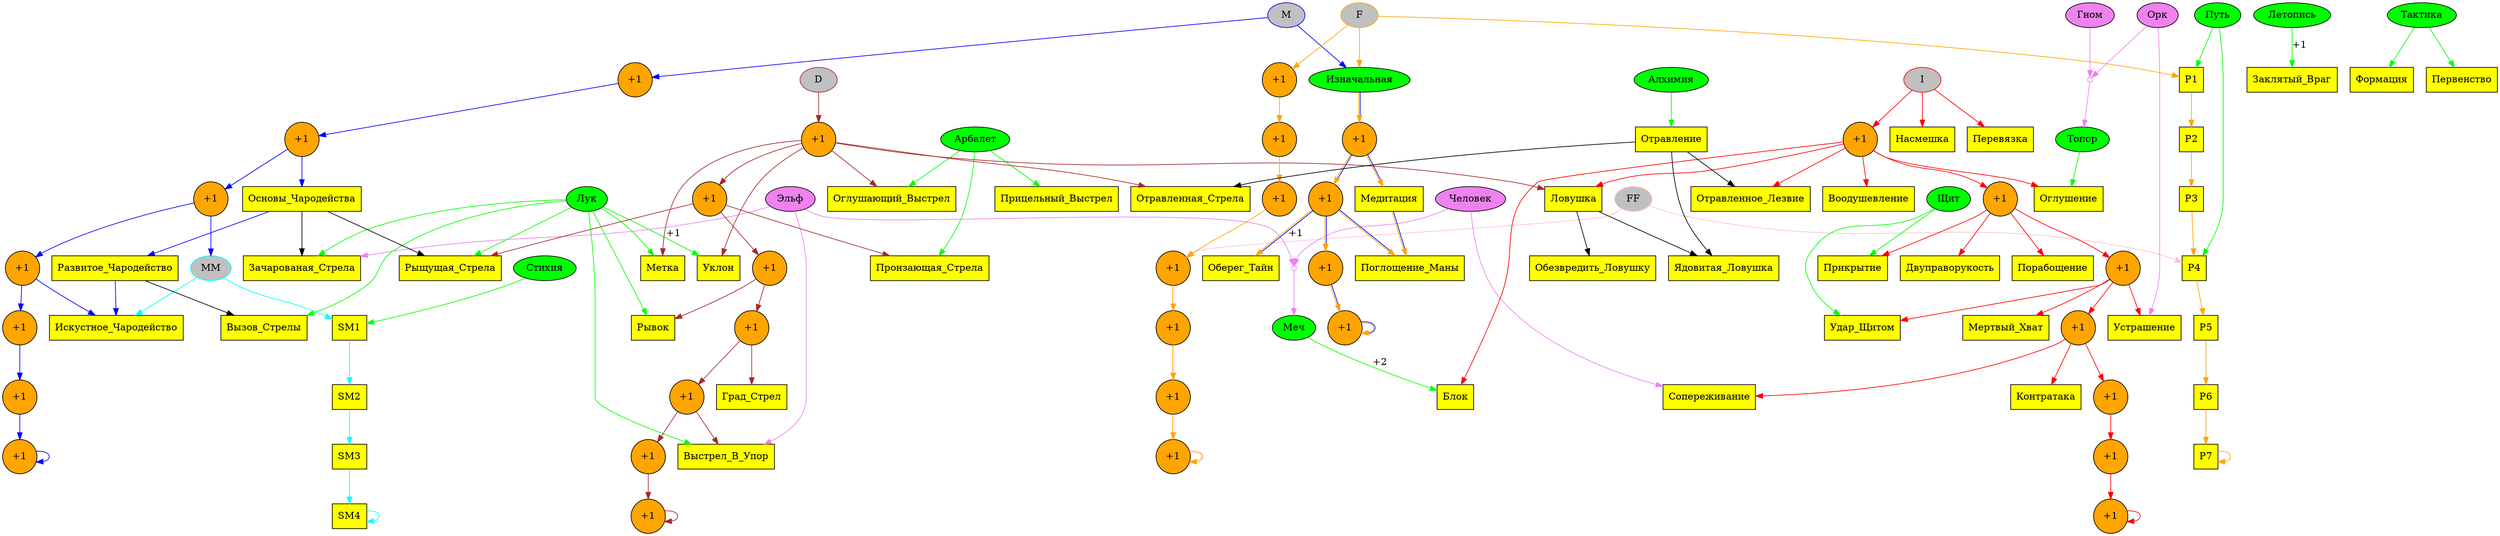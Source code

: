 strict digraph rpg {
	node [style=filled, fillcolor=gray]
	D [color="brown"]
	I [color="red"]
	M [color="blue"]
	MM [color="cyan"]
	F [color="orange"]
	FF [color="pink"]
	node [fillcolor=green]
	Лук Арбалет Алхимия Стихия Меч Топор Щит Летопись Тактика Путь
	Изначальная
	node [fillcolor=violet]
	Человек Гном Эльф Орк
	node [label="+1", style=filled, shape=circle, fillcolor=orange, color=black]
	edge [color="brown"]
	D -> D1 -> D2 -> D3 -> D4 -> D5 -> D6 -> D7 -> D7
	edge [color="blue"]
	M -> M1 -> M2 -> M3 -> M4 -> M5 -> M6 -> M7 -> M7
	edge [color="red"]
	I -> I1 -> I2 -> I3 -> I4 -> I5 -> I6 -> I7 -> I7
	edge [color="orange"]
	F -> F1 -> F2 -> F3 -> F4
	edge [color="pink"]
	FF -> F4
	edge [color="orange:pink"]
	F4 -> F5 -> F6 -> F7 -> F7
	edge [color="orange:blue"]
	Изначальная -> Y1 -> Y2 -> Y3 -> Y4 -> Y4

	node [label="", width=0.1 style=solid, shape=circle, color=violet]
	_sword _axe

	node [label="\N", shape=box, style=filled, fillcolor=yellow, color=black]
	edge [color="violet"]
	Человек -> _sword
	Человек -> Сопереживание
	Эльф -> _sword
	Эльф -> Зачарованая_Стрела
	Эльф -> Выстрел_В_Упор
	Гном -> _axe
	Орк -> _axe
	Орк -> Устрашение
	_sword -> Меч
	_axe -> Топор

	edge [color="red"]
	I -> Перевязка
	I -> Насмешка
	I1 -> Воодушевление
	I1 -> Блок
	I1 -> Оглушение
	I1 -> Ловушка
	I1 -> Отравленное_Лезвие
	I2 -> Порабощение
	I2 -> Двуправорукость
	I2 -> Прикрытие
	I3 -> Устрашение
	I3 -> Мертвый_Хват
	I3 -> Удар_Щитом
	I4 -> Сопереживание
	I4 -> Контратака
	edge [color="brown"]
	D1 -> Отравленная_Стрела
	D1 -> Метка
	D1 -> Уклон
	D1 -> Ловушка
	D1 -> Оглушающий_Выстрел
	D2 -> Рыщущая_Стрела
	D2 -> Пронзающая_Стрела
	D3 -> Рывок
	D4 -> Град_Стрел
	D5 -> Выстрел_В_Упор
	edge [color="blue"]
	M -> Изначальная
	M2 -> Основы_Чародейства -> Развитое_Чародейство -> Искустное_Чародейство
	M3 -> MM
	M4 -> Искустное_Чародейство
	edge [color="cyan"]
	MM -> SM1 -> SM2 -> SM3 -> SM4 -> SM4
	MM -> Искустное_Чародейство

	edge [color="green"]
	Стихия -> SM1
	Лук -> Метка
	Лук -> Уклон [label="+1"]
	Лук -> Рывок
	Лук -> Рыщущая_Стрела
	Лук -> Зачарованая_Стрела
	Лук -> Вызов_Стрелы
	Лук -> Выстрел_В_Упор
	Арбалет -> Прицельный_Выстрел
	Арбалет -> Оглушающий_Выстрел
	Арбалет -> Пронзающая_Стрела
	Меч -> Блок [label="+2"]
	Топор -> Оглушение
	Щит -> Прикрытие
	Щит -> Удар_Щитом
	Алхимия -> Отравление
	Летопись -> Заклятый_Враг [label="+1"] // Урон к негативно описанной фракции
	Тактика -> Формация
	Тактика -> Первенство
	Путь -> P1
	Путь -> P4

	edge [color="orange"]
	F -> P1 -> P2 -> P3 -> P4 -> P5 -> P6 -> P7 -> P7
	F -> Изначальная
	edge [color="pink"]
	FF -> P4

	edge [color="orange:blue"]
	Y1 -> Медитация -> Поглощение_Маны
	Y2 -> Поглощение_Маны
	Y2 -> Оберег_Тайн [label="+1"] // Защита от магии

	edge [color="black"]
	Основы_Чародейства -> Рыщущая_Стрела
	Основы_Чародейства -> Зачарованая_Стрела
	Развитое_Чародейство -> Вызов_Стрелы
	Отравление -> Отравленная_Стрела
	Отравление -> Ядовитая_Ловушка
	Отравление -> Отравленное_Лезвие
	Ловушка -> Обезвредить_Ловушку
	Ловушка -> Ядовитая_Ловушка
}
